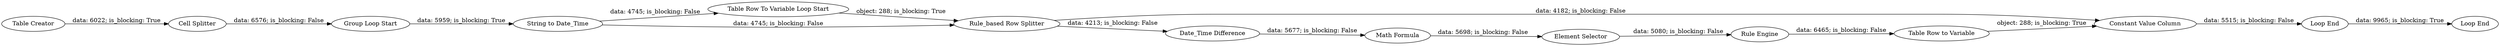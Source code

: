 digraph {
	"3870383668505168768_104" [label="Element Selector"]
	"3870383668505168768_96" [label="Table Row to Variable"]
	"3870383668505168768_94" [label="Math Formula"]
	"3870383668505168768_97" [label="Rule Engine"]
	"3870383668505168768_84" [label="Group Loop Start"]
	"3870383668505168768_82" [label="Table Creator"]
	"3870383668505168768_105" [label="Constant Value Column"]
	"3870383668505168768_107" [label="Loop End"]
	"3870383668505168768_83" [label="Cell Splitter"]
	"3870383668505168768_85" [label="Table Row To Variable Loop Start"]
	"3870383668505168768_87" [label="String to Date_Time"]
	"3870383668505168768_106" [label="Loop End"]
	"3870383668505168768_88" [label="Date_Time Difference"]
	"3870383668505168768_92" [label="Rule_based Row Splitter"]
	"3870383668505168768_83" -> "3870383668505168768_84" [label="data: 6576; is_blocking: False"]
	"3870383668505168768_82" -> "3870383668505168768_83" [label="data: 6022; is_blocking: True"]
	"3870383668505168768_105" -> "3870383668505168768_106" [label="data: 5515; is_blocking: False"]
	"3870383668505168768_84" -> "3870383668505168768_87" [label="data: 5959; is_blocking: True"]
	"3870383668505168768_92" -> "3870383668505168768_105" [label="data: 4182; is_blocking: False"]
	"3870383668505168768_97" -> "3870383668505168768_96" [label="data: 6465; is_blocking: False"]
	"3870383668505168768_87" -> "3870383668505168768_92" [label="data: 4745; is_blocking: False"]
	"3870383668505168768_104" -> "3870383668505168768_97" [label="data: 5080; is_blocking: False"]
	"3870383668505168768_106" -> "3870383668505168768_107" [label="data: 9965; is_blocking: True"]
	"3870383668505168768_96" -> "3870383668505168768_105" [label="object: 288; is_blocking: True"]
	"3870383668505168768_87" -> "3870383668505168768_85" [label="data: 4745; is_blocking: False"]
	"3870383668505168768_92" -> "3870383668505168768_88" [label="data: 4213; is_blocking: False"]
	"3870383668505168768_88" -> "3870383668505168768_94" [label="data: 5677; is_blocking: False"]
	"3870383668505168768_85" -> "3870383668505168768_92" [label="object: 288; is_blocking: True"]
	"3870383668505168768_94" -> "3870383668505168768_104" [label="data: 5698; is_blocking: False"]
	rankdir=LR
}
